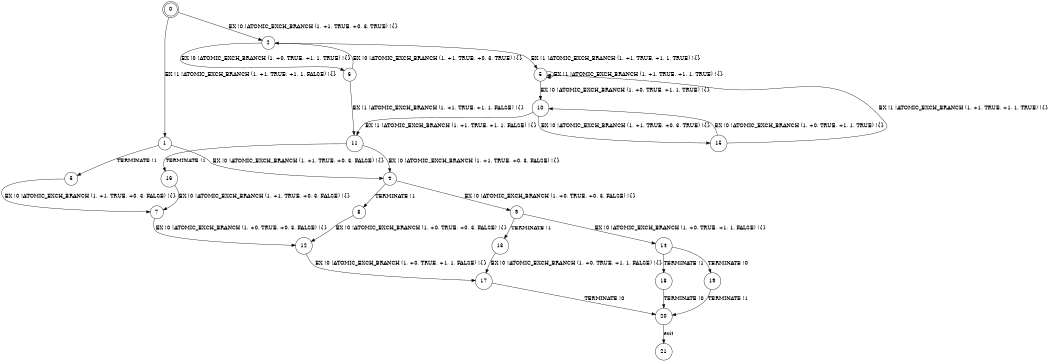 digraph BCG {
size = "7, 10.5";
center = TRUE;
node [shape = circle];
0 [peripheries = 2];
0 -> 1 [label = "EX !1 !ATOMIC_EXCH_BRANCH (1, +1, TRUE, +1, 1, FALSE) !{}"];
0 -> 2 [label = "EX !0 !ATOMIC_EXCH_BRANCH (1, +1, TRUE, +0, 3, TRUE) !{}"];
1 -> 3 [label = "TERMINATE !1"];
1 -> 4 [label = "EX !0 !ATOMIC_EXCH_BRANCH (1, +1, TRUE, +0, 3, FALSE) !{}"];
2 -> 5 [label = "EX !1 !ATOMIC_EXCH_BRANCH (1, +1, TRUE, +1, 1, TRUE) !{}"];
2 -> 6 [label = "EX !0 !ATOMIC_EXCH_BRANCH (1, +0, TRUE, +1, 1, TRUE) !{}"];
3 -> 7 [label = "EX !0 !ATOMIC_EXCH_BRANCH (1, +1, TRUE, +0, 3, FALSE) !{}"];
4 -> 8 [label = "TERMINATE !1"];
4 -> 9 [label = "EX !0 !ATOMIC_EXCH_BRANCH (1, +0, TRUE, +0, 3, FALSE) !{}"];
5 -> 5 [label = "EX !1 !ATOMIC_EXCH_BRANCH (1, +1, TRUE, +1, 1, TRUE) !{}"];
5 -> 10 [label = "EX !0 !ATOMIC_EXCH_BRANCH (1, +0, TRUE, +1, 1, TRUE) !{}"];
6 -> 11 [label = "EX !1 !ATOMIC_EXCH_BRANCH (1, +1, TRUE, +1, 1, FALSE) !{}"];
6 -> 2 [label = "EX !0 !ATOMIC_EXCH_BRANCH (1, +1, TRUE, +0, 3, TRUE) !{}"];
7 -> 12 [label = "EX !0 !ATOMIC_EXCH_BRANCH (1, +0, TRUE, +0, 3, FALSE) !{}"];
8 -> 12 [label = "EX !0 !ATOMIC_EXCH_BRANCH (1, +0, TRUE, +0, 3, FALSE) !{}"];
9 -> 13 [label = "TERMINATE !1"];
9 -> 14 [label = "EX !0 !ATOMIC_EXCH_BRANCH (1, +0, TRUE, +1, 1, FALSE) !{}"];
10 -> 11 [label = "EX !1 !ATOMIC_EXCH_BRANCH (1, +1, TRUE, +1, 1, FALSE) !{}"];
10 -> 15 [label = "EX !0 !ATOMIC_EXCH_BRANCH (1, +1, TRUE, +0, 3, TRUE) !{}"];
11 -> 16 [label = "TERMINATE !1"];
11 -> 4 [label = "EX !0 !ATOMIC_EXCH_BRANCH (1, +1, TRUE, +0, 3, FALSE) !{}"];
12 -> 17 [label = "EX !0 !ATOMIC_EXCH_BRANCH (1, +0, TRUE, +1, 1, FALSE) !{}"];
13 -> 17 [label = "EX !0 !ATOMIC_EXCH_BRANCH (1, +0, TRUE, +1, 1, FALSE) !{}"];
14 -> 18 [label = "TERMINATE !1"];
14 -> 19 [label = "TERMINATE !0"];
15 -> 5 [label = "EX !1 !ATOMIC_EXCH_BRANCH (1, +1, TRUE, +1, 1, TRUE) !{}"];
15 -> 10 [label = "EX !0 !ATOMIC_EXCH_BRANCH (1, +0, TRUE, +1, 1, TRUE) !{}"];
16 -> 7 [label = "EX !0 !ATOMIC_EXCH_BRANCH (1, +1, TRUE, +0, 3, FALSE) !{}"];
17 -> 20 [label = "TERMINATE !0"];
18 -> 20 [label = "TERMINATE !0"];
19 -> 20 [label = "TERMINATE !1"];
20 -> 21 [label = "exit"];
}
